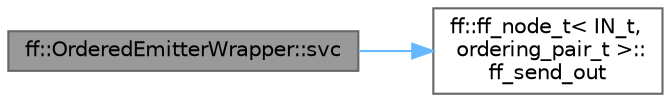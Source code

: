 digraph "ff::OrderedEmitterWrapper::svc"
{
 // LATEX_PDF_SIZE
  bgcolor="transparent";
  edge [fontname=Helvetica,fontsize=10,labelfontname=Helvetica,labelfontsize=10];
  node [fontname=Helvetica,fontsize=10,shape=box,height=0.2,width=0.4];
  rankdir="LR";
  Node1 [id="Node000001",label="ff::OrderedEmitterWrapper::svc",height=0.2,width=0.4,color="gray40", fillcolor="grey60", style="filled", fontcolor="black",tooltip=" "];
  Node1 -> Node2 [id="edge1_Node000001_Node000002",color="steelblue1",style="solid",tooltip=" "];
  Node2 [id="Node000002",label="ff::ff_node_t\< IN_t,\l ordering_pair_t \>::\lff_send_out",height=0.2,width=0.4,color="grey40", fillcolor="white", style="filled",URL="$structff_1_1ff__node__t.html#a66ddc4b89e7a2fd1b8d4a02c94eb9408",tooltip=" "];
}
